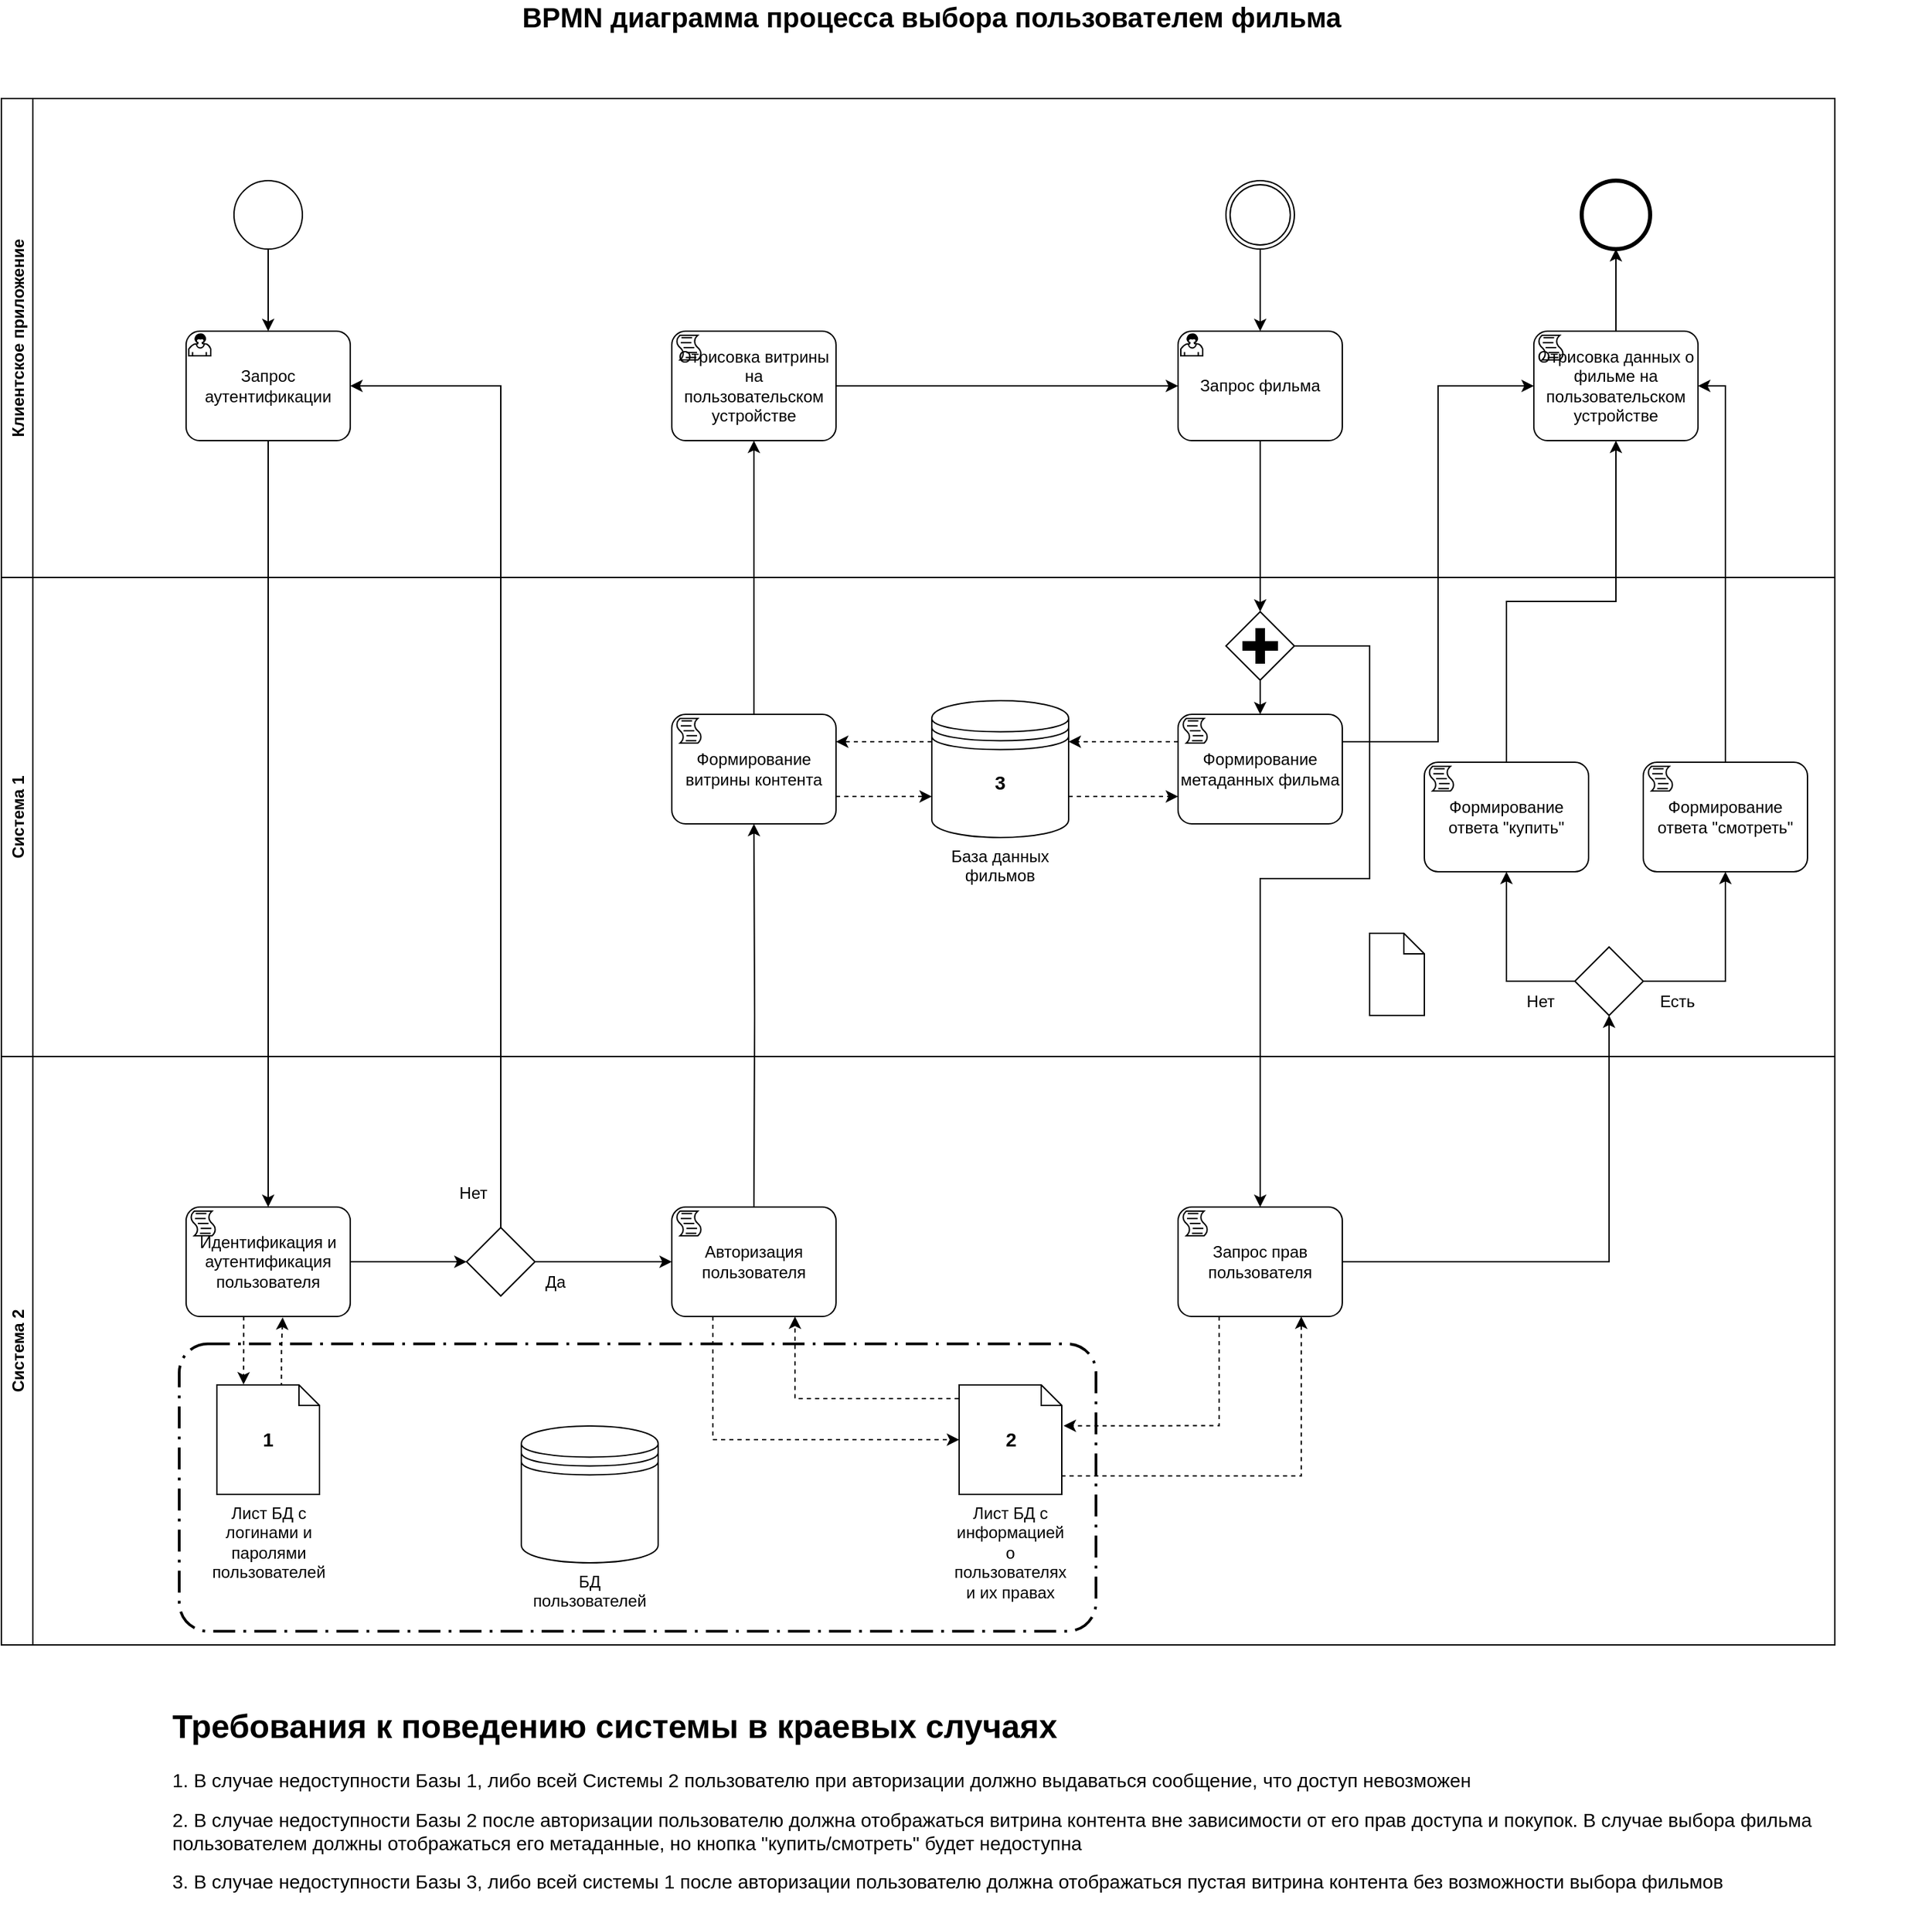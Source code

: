 <mxfile version="15.0.3" type="github">
  <diagram name="Page-1" id="2a216829-ef6e-dabb-86c1-c78162f3ba2b">
    <mxGraphModel dx="3133" dy="1056" grid="1" gridSize="10" guides="1" tooltips="1" connect="1" arrows="1" fold="1" page="1" pageScale="1" pageWidth="850" pageHeight="400" background="none" math="0" shadow="0">
      <root>
        <mxCell id="0" />
        <mxCell id="1" parent="0" />
        <mxCell id="feLGeACvyhJwC_AKLF74-2" value="Система 1" style="swimlane;horizontal=0;" vertex="1" parent="1">
          <mxGeometry x="-680" y="550" width="1340" height="350" as="geometry" />
        </mxCell>
        <mxCell id="feLGeACvyhJwC_AKLF74-46" style="edgeStyle=orthogonalEdgeStyle;rounded=0;orthogonalLoop=1;jettySize=auto;html=1;exitX=0;exitY=0.3;exitDx=0;exitDy=0;entryX=1;entryY=0.25;entryDx=0;entryDy=0;entryPerimeter=0;dashed=1;" edge="1" parent="feLGeACvyhJwC_AKLF74-2" source="feLGeACvyhJwC_AKLF74-33" target="feLGeACvyhJwC_AKLF74-44">
          <mxGeometry relative="1" as="geometry" />
        </mxCell>
        <mxCell id="feLGeACvyhJwC_AKLF74-51" style="edgeStyle=orthogonalEdgeStyle;rounded=0;orthogonalLoop=1;jettySize=auto;html=1;exitX=1;exitY=0.7;exitDx=0;exitDy=0;entryX=0;entryY=0.75;entryDx=0;entryDy=0;entryPerimeter=0;dashed=1;" edge="1" parent="feLGeACvyhJwC_AKLF74-2" source="feLGeACvyhJwC_AKLF74-33" target="feLGeACvyhJwC_AKLF74-47">
          <mxGeometry relative="1" as="geometry" />
        </mxCell>
        <mxCell id="feLGeACvyhJwC_AKLF74-33" value="База данных фильмов" style="shape=datastore;whiteSpace=wrap;html=1;labelPosition=center;verticalLabelPosition=bottom;align=center;verticalAlign=top;" vertex="1" parent="feLGeACvyhJwC_AKLF74-2">
          <mxGeometry x="680" y="90" width="100" height="100" as="geometry" />
        </mxCell>
        <mxCell id="feLGeACvyhJwC_AKLF74-45" style="edgeStyle=orthogonalEdgeStyle;rounded=0;orthogonalLoop=1;jettySize=auto;html=1;exitX=1;exitY=0.75;exitDx=0;exitDy=0;exitPerimeter=0;entryX=0;entryY=0.7;entryDx=0;entryDy=0;dashed=1;" edge="1" parent="feLGeACvyhJwC_AKLF74-2" source="feLGeACvyhJwC_AKLF74-44" target="feLGeACvyhJwC_AKLF74-33">
          <mxGeometry relative="1" as="geometry" />
        </mxCell>
        <mxCell id="feLGeACvyhJwC_AKLF74-44" value="Формирование витрины контента" style="points=[[0.25,0,0],[0.5,0,0],[0.75,0,0],[1,0.25,0],[1,0.5,0],[1,0.75,0],[0.75,1,0],[0.5,1,0],[0.25,1,0],[0,0.75,0],[0,0.5,0],[0,0.25,0]];shape=mxgraph.bpmn.task;whiteSpace=wrap;rectStyle=rounded;size=10;taskMarker=script;" vertex="1" parent="feLGeACvyhJwC_AKLF74-2">
          <mxGeometry x="490" y="100" width="120" height="80" as="geometry" />
        </mxCell>
        <mxCell id="feLGeACvyhJwC_AKLF74-50" style="edgeStyle=orthogonalEdgeStyle;rounded=0;orthogonalLoop=1;jettySize=auto;html=1;exitX=0;exitY=0.25;exitDx=0;exitDy=0;exitPerimeter=0;entryX=1;entryY=0.3;entryDx=0;entryDy=0;dashed=1;" edge="1" parent="feLGeACvyhJwC_AKLF74-2" source="feLGeACvyhJwC_AKLF74-47" target="feLGeACvyhJwC_AKLF74-33">
          <mxGeometry relative="1" as="geometry" />
        </mxCell>
        <mxCell id="feLGeACvyhJwC_AKLF74-47" value="Формирование метаданных фильма" style="points=[[0.25,0,0],[0.5,0,0],[0.75,0,0],[1,0.25,0],[1,0.5,0],[1,0.75,0],[0.75,1,0],[0.5,1,0],[0.25,1,0],[0,0.75,0],[0,0.5,0],[0,0.25,0]];shape=mxgraph.bpmn.task;whiteSpace=wrap;rectStyle=rounded;size=10;taskMarker=script;" vertex="1" parent="feLGeACvyhJwC_AKLF74-2">
          <mxGeometry x="860" y="100" width="120" height="80" as="geometry" />
        </mxCell>
        <mxCell id="feLGeACvyhJwC_AKLF74-71" value="Формирование ответа &quot;купить&quot;" style="points=[[0.25,0,0],[0.5,0,0],[0.75,0,0],[1,0.25,0],[1,0.5,0],[1,0.75,0],[0.75,1,0],[0.5,1,0],[0.25,1,0],[0,0.75,0],[0,0.5,0],[0,0.25,0]];shape=mxgraph.bpmn.task;whiteSpace=wrap;rectStyle=rounded;size=10;taskMarker=script;" vertex="1" parent="feLGeACvyhJwC_AKLF74-2">
          <mxGeometry x="1040" y="135" width="120" height="80" as="geometry" />
        </mxCell>
        <mxCell id="feLGeACvyhJwC_AKLF74-73" value="Формирование ответа &quot;смотреть&quot;" style="points=[[0.25,0,0],[0.5,0,0],[0.75,0,0],[1,0.25,0],[1,0.5,0],[1,0.75,0],[0.75,1,0],[0.5,1,0],[0.25,1,0],[0,0.75,0],[0,0.5,0],[0,0.25,0]];shape=mxgraph.bpmn.task;whiteSpace=wrap;rectStyle=rounded;size=10;taskMarker=script;" vertex="1" parent="feLGeACvyhJwC_AKLF74-2">
          <mxGeometry x="1200" y="135" width="120" height="80" as="geometry" />
        </mxCell>
        <mxCell id="feLGeACvyhJwC_AKLF74-64" value="" style="points=[[0.25,0.25,0],[0.5,0,0],[0.75,0.25,0],[1,0.5,0],[0.75,0.75,0],[0.5,1,0],[0.25,0.75,0],[0,0.5,0]];shape=mxgraph.bpmn.gateway2;html=1;verticalLabelPosition=bottom;labelBackgroundColor=#ffffff;verticalAlign=top;align=center;perimeter=rhombusPerimeter;outlineConnect=0;outline=none;symbol=none;" vertex="1" parent="feLGeACvyhJwC_AKLF74-2">
          <mxGeometry x="1150" y="270" width="50" height="50" as="geometry" />
        </mxCell>
        <mxCell id="feLGeACvyhJwC_AKLF74-75" style="edgeStyle=orthogonalEdgeStyle;rounded=0;orthogonalLoop=1;jettySize=auto;html=1;exitX=1;exitY=0.5;exitDx=0;exitDy=0;exitPerimeter=0;entryX=0.5;entryY=1;entryDx=0;entryDy=0;entryPerimeter=0;" edge="1" parent="feLGeACvyhJwC_AKLF74-2" source="feLGeACvyhJwC_AKLF74-64" target="feLGeACvyhJwC_AKLF74-73">
          <mxGeometry relative="1" as="geometry" />
        </mxCell>
        <mxCell id="feLGeACvyhJwC_AKLF74-76" style="edgeStyle=orthogonalEdgeStyle;rounded=0;orthogonalLoop=1;jettySize=auto;html=1;exitX=0;exitY=0.5;exitDx=0;exitDy=0;exitPerimeter=0;entryX=0.5;entryY=1;entryDx=0;entryDy=0;entryPerimeter=0;" edge="1" parent="feLGeACvyhJwC_AKLF74-2" source="feLGeACvyhJwC_AKLF74-64" target="feLGeACvyhJwC_AKLF74-71">
          <mxGeometry relative="1" as="geometry" />
        </mxCell>
        <mxCell id="feLGeACvyhJwC_AKLF74-69" value="Нет" style="text;html=1;strokeColor=none;fillColor=none;align=center;verticalAlign=middle;whiteSpace=wrap;rounded=0;" vertex="1" parent="feLGeACvyhJwC_AKLF74-2">
          <mxGeometry x="1100" y="300" width="50" height="20" as="geometry" />
        </mxCell>
        <mxCell id="feLGeACvyhJwC_AKLF74-91" value="" style="points=[[0.25,0.25,0],[0.5,0,0],[0.75,0.25,0],[1,0.5,0],[0.75,0.75,0],[0.5,1,0],[0.25,0.75,0],[0,0.5,0]];shape=mxgraph.bpmn.gateway2;html=1;verticalLabelPosition=bottom;labelBackgroundColor=#ffffff;verticalAlign=top;align=center;perimeter=rhombusPerimeter;outlineConnect=0;outline=none;symbol=none;gwType=parallel;" vertex="1" parent="feLGeACvyhJwC_AKLF74-2">
          <mxGeometry x="895" y="25" width="50" height="50" as="geometry" />
        </mxCell>
        <mxCell id="feLGeACvyhJwC_AKLF74-95" style="edgeStyle=orthogonalEdgeStyle;rounded=0;orthogonalLoop=1;jettySize=auto;html=1;exitX=0.5;exitY=1;exitDx=0;exitDy=0;exitPerimeter=0;entryX=0.5;entryY=0;entryDx=0;entryDy=0;entryPerimeter=0;" edge="1" parent="feLGeACvyhJwC_AKLF74-2" source="feLGeACvyhJwC_AKLF74-91" target="feLGeACvyhJwC_AKLF74-47">
          <mxGeometry relative="1" as="geometry" />
        </mxCell>
        <mxCell id="feLGeACvyhJwC_AKLF74-3" value="Система 2" style="swimlane;horizontal=0;" vertex="1" parent="1">
          <mxGeometry x="-680" y="900" width="1340" height="430" as="geometry" />
        </mxCell>
        <mxCell id="feLGeACvyhJwC_AKLF74-9" style="edgeStyle=orthogonalEdgeStyle;rounded=0;orthogonalLoop=1;jettySize=auto;html=1;exitX=1;exitY=0.5;exitDx=0;exitDy=0;entryX=0;entryY=0.5;entryDx=0;entryDy=0;entryPerimeter=0;exitPerimeter=0;" edge="1" parent="feLGeACvyhJwC_AKLF74-3" source="feLGeACvyhJwC_AKLF74-38" target="feLGeACvyhJwC_AKLF74-8">
          <mxGeometry relative="1" as="geometry">
            <mxPoint x="255" y="150" as="sourcePoint" />
          </mxGeometry>
        </mxCell>
        <mxCell id="feLGeACvyhJwC_AKLF74-8" value="" style="points=[[0.25,0.25,0],[0.5,0,0],[0.75,0.25,0],[1,0.5,0],[0.75,0.75,0],[0.5,1,0],[0.25,0.75,0],[0,0.5,0]];shape=mxgraph.bpmn.gateway2;html=1;verticalLabelPosition=bottom;labelBackgroundColor=#ffffff;verticalAlign=top;align=center;perimeter=rhombusPerimeter;outlineConnect=0;outline=none;symbol=none;" vertex="1" parent="feLGeACvyhJwC_AKLF74-3">
          <mxGeometry x="340" y="125" width="50" height="50" as="geometry" />
        </mxCell>
        <mxCell id="feLGeACvyhJwC_AKLF74-17" value="Да" style="text;html=1;strokeColor=none;fillColor=none;align=center;verticalAlign=middle;whiteSpace=wrap;rounded=0;" vertex="1" parent="feLGeACvyhJwC_AKLF74-3">
          <mxGeometry x="380" y="155" width="50" height="20" as="geometry" />
        </mxCell>
        <mxCell id="feLGeACvyhJwC_AKLF74-16" value="Нет" style="text;html=1;strokeColor=none;fillColor=none;align=center;verticalAlign=middle;whiteSpace=wrap;rounded=0;" vertex="1" parent="feLGeACvyhJwC_AKLF74-3">
          <mxGeometry x="320" y="90" width="50" height="20" as="geometry" />
        </mxCell>
        <mxCell id="feLGeACvyhJwC_AKLF74-37" style="edgeStyle=orthogonalEdgeStyle;rounded=0;orthogonalLoop=1;jettySize=auto;html=1;exitX=0.629;exitY=0.019;exitDx=0;exitDy=0;exitPerimeter=0;dashed=1;entryX=0.588;entryY=1.008;entryDx=0;entryDy=0;entryPerimeter=0;" edge="1" parent="feLGeACvyhJwC_AKLF74-3" source="feLGeACvyhJwC_AKLF74-99" target="feLGeACvyhJwC_AKLF74-38">
          <mxGeometry relative="1" as="geometry">
            <mxPoint x="219" y="190" as="targetPoint" />
          </mxGeometry>
        </mxCell>
        <mxCell id="feLGeACvyhJwC_AKLF74-38" value="Идентификация и аутентификация пользователя" style="points=[[0.25,0,0],[0.5,0,0],[0.75,0,0],[1,0.25,0],[1,0.5,0],[1,0.75,0],[0.75,1,0],[0.5,1,0],[0.25,1,0],[0,0.75,0],[0,0.5,0],[0,0.25,0]];shape=mxgraph.bpmn.task;whiteSpace=wrap;rectStyle=rounded;size=10;taskMarker=script;" vertex="1" parent="feLGeACvyhJwC_AKLF74-3">
          <mxGeometry x="135" y="110" width="120" height="80" as="geometry" />
        </mxCell>
        <mxCell id="feLGeACvyhJwC_AKLF74-41" style="edgeStyle=orthogonalEdgeStyle;rounded=0;orthogonalLoop=1;jettySize=auto;html=1;exitX=0.25;exitY=1;exitDx=0;exitDy=0;exitPerimeter=0;dashed=1;" edge="1" parent="feLGeACvyhJwC_AKLF74-3" source="feLGeACvyhJwC_AKLF74-39" target="feLGeACvyhJwC_AKLF74-100">
          <mxGeometry relative="1" as="geometry">
            <mxPoint x="698" y="310" as="targetPoint" />
            <Array as="points">
              <mxPoint x="520" y="280" />
            </Array>
          </mxGeometry>
        </mxCell>
        <mxCell id="feLGeACvyhJwC_AKLF74-39" value="Авторизация пользователя" style="points=[[0.25,0,0],[0.5,0,0],[0.75,0,0],[1,0.25,0],[1,0.5,0],[1,0.75,0],[0.75,1,0],[0.5,1,0],[0.25,1,0],[0,0.75,0],[0,0.5,0],[0,0.25,0]];shape=mxgraph.bpmn.task;whiteSpace=wrap;rectStyle=rounded;size=10;taskMarker=script;" vertex="1" parent="feLGeACvyhJwC_AKLF74-3">
          <mxGeometry x="490" y="110" width="120" height="80" as="geometry" />
        </mxCell>
        <mxCell id="feLGeACvyhJwC_AKLF74-43" style="edgeStyle=orthogonalEdgeStyle;rounded=0;orthogonalLoop=1;jettySize=auto;html=1;exitX=-0.004;exitY=0.125;exitDx=0;exitDy=0;exitPerimeter=0;entryX=0.75;entryY=1;entryDx=0;entryDy=0;entryPerimeter=0;dashed=1;" edge="1" parent="feLGeACvyhJwC_AKLF74-3" source="feLGeACvyhJwC_AKLF74-100" target="feLGeACvyhJwC_AKLF74-39">
          <mxGeometry relative="1" as="geometry">
            <mxPoint x="687.0" y="277.3" as="sourcePoint" />
          </mxGeometry>
        </mxCell>
        <mxCell id="feLGeACvyhJwC_AKLF74-62" style="edgeStyle=orthogonalEdgeStyle;rounded=0;orthogonalLoop=1;jettySize=auto;html=1;exitX=0.996;exitY=0.831;exitDx=0;exitDy=0;entryX=0.75;entryY=1;entryDx=0;entryDy=0;entryPerimeter=0;dashed=1;exitPerimeter=0;" edge="1" parent="feLGeACvyhJwC_AKLF74-3" source="feLGeACvyhJwC_AKLF74-100" target="feLGeACvyhJwC_AKLF74-57">
          <mxGeometry relative="1" as="geometry">
            <mxPoint x="790" y="310" as="sourcePoint" />
          </mxGeometry>
        </mxCell>
        <mxCell id="feLGeACvyhJwC_AKLF74-61" style="edgeStyle=orthogonalEdgeStyle;rounded=0;orthogonalLoop=1;jettySize=auto;html=1;exitX=0.25;exitY=1;exitDx=0;exitDy=0;exitPerimeter=0;dashed=1;entryX=1.018;entryY=0.373;entryDx=0;entryDy=0;entryPerimeter=0;" edge="1" parent="feLGeACvyhJwC_AKLF74-3" source="feLGeACvyhJwC_AKLF74-57" target="feLGeACvyhJwC_AKLF74-100">
          <mxGeometry relative="1" as="geometry">
            <mxPoint x="770" y="270" as="targetPoint" />
            <Array as="points">
              <mxPoint x="890" y="270" />
            </Array>
          </mxGeometry>
        </mxCell>
        <mxCell id="feLGeACvyhJwC_AKLF74-57" value="Запрос прав пользователя" style="points=[[0.25,0,0],[0.5,0,0],[0.75,0,0],[1,0.25,0],[1,0.5,0],[1,0.75,0],[0.75,1,0],[0.5,1,0],[0.25,1,0],[0,0.75,0],[0,0.5,0],[0,0.25,0]];shape=mxgraph.bpmn.task;whiteSpace=wrap;rectStyle=rounded;size=10;taskMarker=script;" vertex="1" parent="feLGeACvyhJwC_AKLF74-3">
          <mxGeometry x="860" y="110" width="120" height="80" as="geometry" />
        </mxCell>
        <mxCell id="feLGeACvyhJwC_AKLF74-99" value="Лист БД с логинами и паролями пользователей" style="shape=mxgraph.bpmn.data;labelPosition=center;verticalLabelPosition=bottom;align=center;verticalAlign=top;whiteSpace=wrap;size=15;html=1;" vertex="1" parent="feLGeACvyhJwC_AKLF74-3">
          <mxGeometry x="157.5" y="240" width="75" height="80" as="geometry" />
        </mxCell>
        <mxCell id="feLGeACvyhJwC_AKLF74-36" style="edgeStyle=orthogonalEdgeStyle;rounded=0;orthogonalLoop=1;jettySize=auto;html=1;exitX=0.351;exitY=0.998;exitDx=0;exitDy=0;entryX=0.26;entryY=-0.004;entryDx=0;entryDy=0;entryPerimeter=0;dashed=1;exitPerimeter=0;" edge="1" parent="feLGeACvyhJwC_AKLF74-3" source="feLGeACvyhJwC_AKLF74-38" target="feLGeACvyhJwC_AKLF74-99">
          <mxGeometry relative="1" as="geometry">
            <mxPoint x="165" y="190" as="sourcePoint" />
          </mxGeometry>
        </mxCell>
        <mxCell id="feLGeACvyhJwC_AKLF74-100" value="Лист БД с информацией о пользователях и их правах" style="shape=mxgraph.bpmn.data;labelPosition=center;verticalLabelPosition=bottom;align=center;verticalAlign=top;whiteSpace=wrap;size=15;html=1;" vertex="1" parent="feLGeACvyhJwC_AKLF74-3">
          <mxGeometry x="700" y="240" width="75" height="80" as="geometry" />
        </mxCell>
        <mxCell id="feLGeACvyhJwC_AKLF74-35" value="БД пользователей" style="shape=datastore;whiteSpace=wrap;html=1;labelPosition=center;verticalLabelPosition=bottom;align=center;verticalAlign=top;" vertex="1" parent="feLGeACvyhJwC_AKLF74-3">
          <mxGeometry x="380" y="270" width="100" height="100" as="geometry" />
        </mxCell>
        <mxCell id="feLGeACvyhJwC_AKLF74-107" value="" style="points=[[0.25,0,0],[0.5,0,0],[0.75,0,0],[1,0.25,0],[1,0.5,0],[1,0.75,0],[0.75,1,0],[0.5,1,0],[0.25,1,0],[0,0.75,0],[0,0.5,0],[0,0.25,0]];rounded=1;arcSize=10;dashed=1;strokeColor=#000000;fillColor=none;gradientColor=none;dashPattern=8 3 1 3;strokeWidth=2;" vertex="1" parent="feLGeACvyhJwC_AKLF74-3">
          <mxGeometry x="130" y="210" width="670" height="210" as="geometry" />
        </mxCell>
        <mxCell id="feLGeACvyhJwC_AKLF74-108" value="&lt;font style=&quot;font-size: 14px&quot;&gt;&lt;b&gt;1&lt;/b&gt;&lt;/font&gt;" style="text;html=1;strokeColor=none;fillColor=none;align=center;verticalAlign=middle;whiteSpace=wrap;rounded=0;" vertex="1" parent="feLGeACvyhJwC_AKLF74-3">
          <mxGeometry x="175" y="270" width="40" height="20" as="geometry" />
        </mxCell>
        <mxCell id="feLGeACvyhJwC_AKLF74-109" value="&lt;font style=&quot;font-size: 14px&quot;&gt;&lt;b&gt;2&lt;/b&gt;&lt;/font&gt;" style="text;html=1;strokeColor=none;fillColor=none;align=center;verticalAlign=middle;whiteSpace=wrap;rounded=0;" vertex="1" parent="feLGeACvyhJwC_AKLF74-3">
          <mxGeometry x="717.5" y="270" width="40" height="20" as="geometry" />
        </mxCell>
        <mxCell id="feLGeACvyhJwC_AKLF74-4" value="Клиентское приложение" style="swimlane;horizontal=0;" vertex="1" parent="1">
          <mxGeometry x="-680" y="200" width="1340" height="350" as="geometry" />
        </mxCell>
        <mxCell id="feLGeACvyhJwC_AKLF74-6" style="edgeStyle=orthogonalEdgeStyle;rounded=0;orthogonalLoop=1;jettySize=auto;html=1;entryX=0.5;entryY=0;entryDx=0;entryDy=0;entryPerimeter=0;" edge="1" parent="feLGeACvyhJwC_AKLF74-4" source="7a84cebc1def654-1" target="feLGeACvyhJwC_AKLF74-11">
          <mxGeometry relative="1" as="geometry">
            <mxPoint x="195" y="165" as="targetPoint" />
          </mxGeometry>
        </mxCell>
        <mxCell id="7a84cebc1def654-1" value="" style="shape=mxgraph.bpmn.shape;html=1;verticalLabelPosition=bottom;labelBackgroundColor=#ffffff;verticalAlign=top;perimeter=ellipsePerimeter;outline=standard;symbol=general;" parent="feLGeACvyhJwC_AKLF74-4" vertex="1">
          <mxGeometry x="170" y="60" width="50" height="50" as="geometry" />
        </mxCell>
        <mxCell id="feLGeACvyhJwC_AKLF74-11" value="Запрос аутентификации" style="points=[[0.25,0,0],[0.5,0,0],[0.75,0,0],[1,0.25,0],[1,0.5,0],[1,0.75,0],[0.75,1,0],[0.5,1,0],[0.25,1,0],[0,0.75,0],[0,0.5,0],[0,0.25,0]];shape=mxgraph.bpmn.task;whiteSpace=wrap;rectStyle=rounded;size=10;taskMarker=user;" vertex="1" parent="feLGeACvyhJwC_AKLF74-4">
          <mxGeometry x="135" y="170" width="120" height="80" as="geometry" />
        </mxCell>
        <mxCell id="feLGeACvyhJwC_AKLF74-31" style="edgeStyle=orthogonalEdgeStyle;rounded=0;orthogonalLoop=1;jettySize=auto;html=1;exitX=1;exitY=0.5;exitDx=0;exitDy=0;exitPerimeter=0;entryX=0;entryY=0.5;entryDx=0;entryDy=0;entryPerimeter=0;" edge="1" parent="feLGeACvyhJwC_AKLF74-4" source="feLGeACvyhJwC_AKLF74-56" target="feLGeACvyhJwC_AKLF74-30">
          <mxGeometry relative="1" as="geometry">
            <mxPoint x="610" y="210" as="sourcePoint" />
          </mxGeometry>
        </mxCell>
        <mxCell id="feLGeACvyhJwC_AKLF74-29" style="edgeStyle=orthogonalEdgeStyle;rounded=0;orthogonalLoop=1;jettySize=auto;html=1;exitX=0.5;exitY=1;exitDx=0;exitDy=0;exitPerimeter=0;entryX=0.5;entryY=0;entryDx=0;entryDy=0;entryPerimeter=0;" edge="1" parent="feLGeACvyhJwC_AKLF74-4" source="feLGeACvyhJwC_AKLF74-28" target="feLGeACvyhJwC_AKLF74-30">
          <mxGeometry relative="1" as="geometry" />
        </mxCell>
        <mxCell id="feLGeACvyhJwC_AKLF74-28" value="" style="points=[[0.145,0.145,0],[0.5,0,0],[0.855,0.145,0],[1,0.5,0],[0.855,0.855,0],[0.5,1,0],[0.145,0.855,0],[0,0.5,0]];shape=mxgraph.bpmn.event;html=1;verticalLabelPosition=bottom;labelBackgroundColor=#ffffff;verticalAlign=top;align=center;perimeter=ellipsePerimeter;outlineConnect=0;aspect=fixed;outline=throwing;symbol=general;" vertex="1" parent="feLGeACvyhJwC_AKLF74-4">
          <mxGeometry x="895" y="60" width="50" height="50" as="geometry" />
        </mxCell>
        <mxCell id="feLGeACvyhJwC_AKLF74-30" value="Запрос фильма" style="points=[[0.25,0,0],[0.5,0,0],[0.75,0,0],[1,0.25,0],[1,0.5,0],[1,0.75,0],[0.75,1,0],[0.5,1,0],[0.25,1,0],[0,0.75,0],[0,0.5,0],[0,0.25,0]];shape=mxgraph.bpmn.task;whiteSpace=wrap;rectStyle=rounded;size=10;taskMarker=user;" vertex="1" parent="feLGeACvyhJwC_AKLF74-4">
          <mxGeometry x="860" y="170" width="120" height="80" as="geometry" />
        </mxCell>
        <mxCell id="feLGeACvyhJwC_AKLF74-56" value="Отрисовка витрины на пользовательском устройстве" style="points=[[0.25,0,0],[0.5,0,0],[0.75,0,0],[1,0.25,0],[1,0.5,0],[1,0.75,0],[0.75,1,0],[0.5,1,0],[0.25,1,0],[0,0.75,0],[0,0.5,0],[0,0.25,0]];shape=mxgraph.bpmn.task;whiteSpace=wrap;rectStyle=rounded;size=10;taskMarker=script;" vertex="1" parent="feLGeACvyhJwC_AKLF74-4">
          <mxGeometry x="490" y="170" width="120" height="80" as="geometry" />
        </mxCell>
        <mxCell id="feLGeACvyhJwC_AKLF74-82" style="edgeStyle=orthogonalEdgeStyle;rounded=0;orthogonalLoop=1;jettySize=auto;html=1;exitX=0.5;exitY=0;exitDx=0;exitDy=0;exitPerimeter=0;entryX=0.5;entryY=1;entryDx=0;entryDy=0;entryPerimeter=0;" edge="1" parent="feLGeACvyhJwC_AKLF74-4" source="feLGeACvyhJwC_AKLF74-77" target="feLGeACvyhJwC_AKLF74-81">
          <mxGeometry relative="1" as="geometry" />
        </mxCell>
        <mxCell id="feLGeACvyhJwC_AKLF74-77" value="Отрисовка данных о фильме на пользовательском устройстве" style="points=[[0.25,0,0],[0.5,0,0],[0.75,0,0],[1,0.25,0],[1,0.5,0],[1,0.75,0],[0.75,1,0],[0.5,1,0],[0.25,1,0],[0,0.75,0],[0,0.5,0],[0,0.25,0]];shape=mxgraph.bpmn.task;whiteSpace=wrap;rectStyle=rounded;size=10;taskMarker=script;" vertex="1" parent="feLGeACvyhJwC_AKLF74-4">
          <mxGeometry x="1120" y="170" width="120" height="80" as="geometry" />
        </mxCell>
        <mxCell id="feLGeACvyhJwC_AKLF74-81" value="" style="points=[[0.145,0.145,0],[0.5,0,0],[0.855,0.145,0],[1,0.5,0],[0.855,0.855,0],[0.5,1,0],[0.145,0.855,0],[0,0.5,0]];shape=mxgraph.bpmn.event;html=1;verticalLabelPosition=bottom;labelBackgroundColor=#ffffff;verticalAlign=top;align=center;perimeter=ellipsePerimeter;outlineConnect=0;aspect=fixed;outline=end;symbol=terminate2;" vertex="1" parent="feLGeACvyhJwC_AKLF74-4">
          <mxGeometry x="1155" y="60" width="50" height="50" as="geometry" />
        </mxCell>
        <mxCell id="feLGeACvyhJwC_AKLF74-7" style="edgeStyle=orthogonalEdgeStyle;rounded=0;orthogonalLoop=1;jettySize=auto;html=1;entryX=0.5;entryY=0;entryDx=0;entryDy=0;exitX=0.5;exitY=1;exitDx=0;exitDy=0;exitPerimeter=0;startArrow=none;entryPerimeter=0;" edge="1" parent="1" source="feLGeACvyhJwC_AKLF74-11" target="feLGeACvyhJwC_AKLF74-38">
          <mxGeometry relative="1" as="geometry">
            <mxPoint x="-485" y="520" as="sourcePoint" />
            <mxPoint x="-485" y="1010" as="targetPoint" />
          </mxGeometry>
        </mxCell>
        <mxCell id="feLGeACvyhJwC_AKLF74-10" style="edgeStyle=orthogonalEdgeStyle;rounded=0;orthogonalLoop=1;jettySize=auto;html=1;exitX=0.5;exitY=0;exitDx=0;exitDy=0;exitPerimeter=0;entryX=1;entryY=0.5;entryDx=0;entryDy=0;entryPerimeter=0;" edge="1" parent="1" source="feLGeACvyhJwC_AKLF74-8" target="feLGeACvyhJwC_AKLF74-11">
          <mxGeometry relative="1" as="geometry">
            <mxPoint x="-240" y="400" as="targetPoint" />
          </mxGeometry>
        </mxCell>
        <mxCell id="feLGeACvyhJwC_AKLF74-15" style="edgeStyle=orthogonalEdgeStyle;rounded=0;orthogonalLoop=1;jettySize=auto;html=1;exitX=1;exitY=0.5;exitDx=0;exitDy=0;exitPerimeter=0;" edge="1" parent="1" source="feLGeACvyhJwC_AKLF74-8">
          <mxGeometry relative="1" as="geometry">
            <mxPoint x="-190" y="1050" as="targetPoint" />
          </mxGeometry>
        </mxCell>
        <mxCell id="feLGeACvyhJwC_AKLF74-25" style="edgeStyle=orthogonalEdgeStyle;rounded=0;orthogonalLoop=1;jettySize=auto;html=1;exitX=0.5;exitY=0;exitDx=0;exitDy=0;exitPerimeter=0;entryX=0.5;entryY=1;entryDx=0;entryDy=0;entryPerimeter=0;" edge="1" parent="1" target="feLGeACvyhJwC_AKLF74-44">
          <mxGeometry relative="1" as="geometry">
            <mxPoint x="-130" y="1010" as="sourcePoint" />
            <mxPoint x="-130" y="730" as="targetPoint" />
          </mxGeometry>
        </mxCell>
        <mxCell id="feLGeACvyhJwC_AKLF74-27" style="edgeStyle=orthogonalEdgeStyle;rounded=0;orthogonalLoop=1;jettySize=auto;html=1;exitX=0.5;exitY=0;exitDx=0;exitDy=0;exitPerimeter=0;entryX=0.5;entryY=1;entryDx=0;entryDy=0;entryPerimeter=0;" edge="1" parent="1" source="feLGeACvyhJwC_AKLF74-44" target="feLGeACvyhJwC_AKLF74-56">
          <mxGeometry relative="1" as="geometry">
            <mxPoint x="-130" y="650" as="sourcePoint" />
            <mxPoint x="-130" y="450" as="targetPoint" />
          </mxGeometry>
        </mxCell>
        <mxCell id="feLGeACvyhJwC_AKLF74-78" style="edgeStyle=orthogonalEdgeStyle;rounded=0;orthogonalLoop=1;jettySize=auto;html=1;exitX=1;exitY=0.25;exitDx=0;exitDy=0;exitPerimeter=0;entryX=0;entryY=0.5;entryDx=0;entryDy=0;entryPerimeter=0;" edge="1" parent="1" source="feLGeACvyhJwC_AKLF74-47" target="feLGeACvyhJwC_AKLF74-77">
          <mxGeometry relative="1" as="geometry" />
        </mxCell>
        <mxCell id="feLGeACvyhJwC_AKLF74-79" style="edgeStyle=orthogonalEdgeStyle;rounded=0;orthogonalLoop=1;jettySize=auto;html=1;exitX=0.5;exitY=0;exitDx=0;exitDy=0;exitPerimeter=0;entryX=0.5;entryY=1;entryDx=0;entryDy=0;entryPerimeter=0;" edge="1" parent="1" source="feLGeACvyhJwC_AKLF74-71" target="feLGeACvyhJwC_AKLF74-77">
          <mxGeometry relative="1" as="geometry">
            <mxPoint x="487.5" y="517.5" as="targetPoint" />
          </mxGeometry>
        </mxCell>
        <mxCell id="feLGeACvyhJwC_AKLF74-80" style="edgeStyle=orthogonalEdgeStyle;rounded=0;orthogonalLoop=1;jettySize=auto;html=1;exitX=0.5;exitY=0;exitDx=0;exitDy=0;exitPerimeter=0;entryX=1;entryY=0.5;entryDx=0;entryDy=0;entryPerimeter=0;" edge="1" parent="1" source="feLGeACvyhJwC_AKLF74-73" target="feLGeACvyhJwC_AKLF74-77">
          <mxGeometry relative="1" as="geometry">
            <mxPoint x="512.5" y="517.5" as="targetPoint" />
          </mxGeometry>
        </mxCell>
        <mxCell id="feLGeACvyhJwC_AKLF74-83" value="&lt;h1&gt;Требования к поведению системы в краевых случаях&lt;/h1&gt;&lt;p&gt;&lt;font style=&quot;font-size: 14px&quot;&gt;1. В случае недоступности Базы 1, либо всей Системы 2 пользователю при авторизации должно выдаваться сообщение, что доступ невозможен&lt;/font&gt;&lt;/p&gt;&lt;p&gt;&lt;span style=&quot;font-size: 14px&quot;&gt;2. В случае недоступности Базы 2 после авторизации пользователю должна отображаться витрина контента вне зависимости от его прав доступа и покупок. В случае выбора фильма пользователем должны отображаться его метаданные, но кнопка &quot;купить/смотреть&quot; будет недоступна&lt;/span&gt;&lt;/p&gt;&lt;p&gt;&lt;span style=&quot;font-size: 14px&quot;&gt;3. В случае недоступности Базы 3, либо всей системы 1 после авторизации пользователю должна отображаться пустая витрина контента без возможности выбора фильмов&lt;/span&gt;&lt;/p&gt;&lt;span style=&quot;font-size: 14px&quot;&gt;&lt;br&gt;&lt;/span&gt;" style="text;html=1;strokeColor=none;fillColor=none;spacing=5;spacingTop=-20;whiteSpace=wrap;overflow=hidden;rounded=0;" vertex="1" parent="1">
          <mxGeometry x="-560" y="1370" width="1290" height="160" as="geometry" />
        </mxCell>
        <mxCell id="feLGeACvyhJwC_AKLF74-87" value="&lt;font style=&quot;font-size: 14px&quot;&gt;&lt;b&gt;3&lt;/b&gt;&lt;/font&gt;" style="text;html=1;strokeColor=none;fillColor=none;align=center;verticalAlign=middle;whiteSpace=wrap;rounded=0;" vertex="1" parent="1">
          <mxGeometry x="30" y="690" width="40" height="20" as="geometry" />
        </mxCell>
        <mxCell id="feLGeACvyhJwC_AKLF74-88" value="&lt;font style=&quot;font-size: 20px&quot;&gt;&lt;b&gt;BPMN диаграмма процесса выбора пользователем фильма&lt;/b&gt;&lt;/font&gt;" style="text;html=1;strokeColor=none;fillColor=none;align=center;verticalAlign=middle;whiteSpace=wrap;rounded=0;" vertex="1" parent="1">
          <mxGeometry x="-360" y="130" width="720" height="20" as="geometry" />
        </mxCell>
        <mxCell id="feLGeACvyhJwC_AKLF74-96" style="edgeStyle=orthogonalEdgeStyle;rounded=0;orthogonalLoop=1;jettySize=auto;html=1;exitX=1;exitY=0.5;exitDx=0;exitDy=0;exitPerimeter=0;entryX=0.5;entryY=0;entryDx=0;entryDy=0;entryPerimeter=0;" edge="1" parent="1" source="feLGeACvyhJwC_AKLF74-91" target="feLGeACvyhJwC_AKLF74-57">
          <mxGeometry relative="1" as="geometry">
            <Array as="points">
              <mxPoint x="320" y="600" />
              <mxPoint x="320" y="770" />
              <mxPoint x="240" y="770" />
            </Array>
          </mxGeometry>
        </mxCell>
        <mxCell id="feLGeACvyhJwC_AKLF74-65" style="edgeStyle=orthogonalEdgeStyle;rounded=0;orthogonalLoop=1;jettySize=auto;html=1;exitX=1;exitY=0.5;exitDx=0;exitDy=0;exitPerimeter=0;entryX=0.5;entryY=1;entryDx=0;entryDy=0;entryPerimeter=0;" edge="1" parent="1" source="feLGeACvyhJwC_AKLF74-57" target="feLGeACvyhJwC_AKLF74-64">
          <mxGeometry relative="1" as="geometry" />
        </mxCell>
        <mxCell id="feLGeACvyhJwC_AKLF74-68" value="Есть" style="text;html=1;strokeColor=none;fillColor=none;align=center;verticalAlign=middle;whiteSpace=wrap;rounded=0;" vertex="1" parent="1">
          <mxGeometry x="520" y="850" width="50" height="20" as="geometry" />
        </mxCell>
        <mxCell id="feLGeACvyhJwC_AKLF74-92" style="edgeStyle=orthogonalEdgeStyle;rounded=0;orthogonalLoop=1;jettySize=auto;html=1;exitX=0.5;exitY=1;exitDx=0;exitDy=0;exitPerimeter=0;entryX=0.5;entryY=0;entryDx=0;entryDy=0;entryPerimeter=0;" edge="1" parent="1" source="feLGeACvyhJwC_AKLF74-30" target="feLGeACvyhJwC_AKLF74-91">
          <mxGeometry relative="1" as="geometry" />
        </mxCell>
        <mxCell id="feLGeACvyhJwC_AKLF74-98" value="" style="shape=mxgraph.bpmn.data;labelPosition=center;verticalLabelPosition=bottom;align=center;verticalAlign=top;whiteSpace=wrap;size=15;html=1;" vertex="1" parent="1">
          <mxGeometry x="320" y="810" width="40" height="60" as="geometry" />
        </mxCell>
      </root>
    </mxGraphModel>
  </diagram>
</mxfile>
